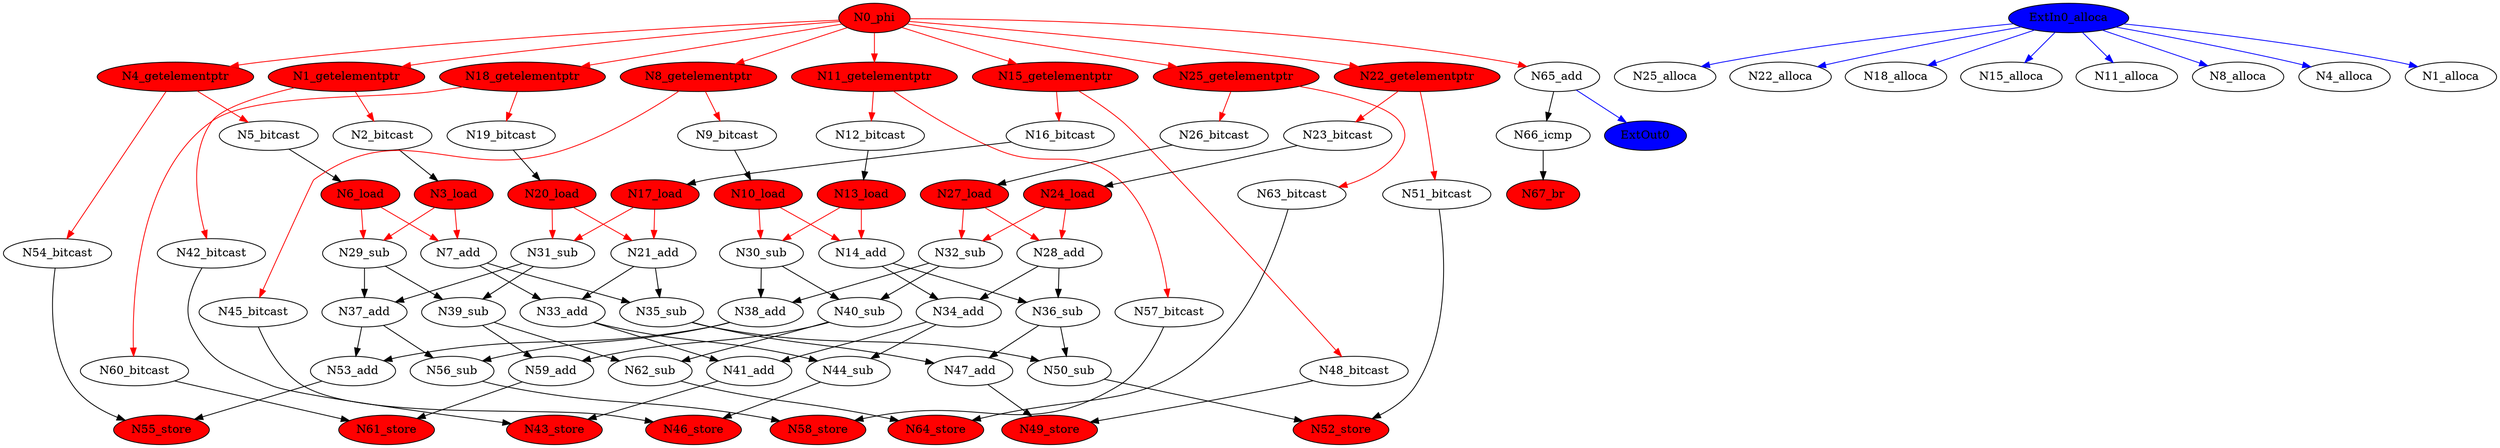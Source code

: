 digraph "hadamard.ir_HadamardSAD8x8_%72.2" {
frequency = 1.000000
N0_phi [weight = 1, forbidden = 1, style = filled, fillcolor = red]
N1_getelementptr [weight = 1, forbidden = 1, style = filled, fillcolor = red]
N2_bitcast [weight = 1, forbidden = 0]
N3_load [weight = 1, forbidden = 1, style = filled, fillcolor = red]
N4_getelementptr [weight = 1, forbidden = 1, style = filled, fillcolor = red]
N5_bitcast [weight = 1, forbidden = 0]
N6_load [weight = 1, forbidden = 1, style = filled, fillcolor = red]
N7_add [weight = 1, forbidden = 0]
N8_getelementptr [weight = 1, forbidden = 1, style = filled, fillcolor = red]
N9_bitcast [weight = 1, forbidden = 0]
N10_load [weight = 1, forbidden = 1, style = filled, fillcolor = red]
N11_getelementptr [weight = 1, forbidden = 1, style = filled, fillcolor = red]
N12_bitcast [weight = 1, forbidden = 0]
N13_load [weight = 1, forbidden = 1, style = filled, fillcolor = red]
N14_add [weight = 1, forbidden = 0]
N15_getelementptr [weight = 1, forbidden = 1, style = filled, fillcolor = red]
N16_bitcast [weight = 1, forbidden = 0]
N17_load [weight = 1, forbidden = 1, style = filled, fillcolor = red]
N18_getelementptr [weight = 1, forbidden = 1, style = filled, fillcolor = red]
N19_bitcast [weight = 1, forbidden = 0]
N20_load [weight = 1, forbidden = 1, style = filled, fillcolor = red]
N21_add [weight = 1, forbidden = 0]
N22_getelementptr [weight = 1, forbidden = 1, style = filled, fillcolor = red]
N23_bitcast [weight = 1, forbidden = 0]
N24_load [weight = 1, forbidden = 1, style = filled, fillcolor = red]
N25_getelementptr [weight = 1, forbidden = 1, style = filled, fillcolor = red]
N26_bitcast [weight = 1, forbidden = 0]
N27_load [weight = 1, forbidden = 1, style = filled, fillcolor = red]
N28_add [weight = 1, forbidden = 0]
N29_sub [weight = 1, forbidden = 0]
N30_sub [weight = 1, forbidden = 0]
N31_sub [weight = 1, forbidden = 0]
N32_sub [weight = 1, forbidden = 0]
N33_add [weight = 1, forbidden = 0]
N34_add [weight = 1, forbidden = 0]
N35_sub [weight = 1, forbidden = 0]
N36_sub [weight = 1, forbidden = 0]
N37_add [weight = 1, forbidden = 0]
N38_add [weight = 1, forbidden = 0]
N39_sub [weight = 1, forbidden = 0]
N40_sub [weight = 1, forbidden = 0]
N41_add [weight = 1, forbidden = 0]
N42_bitcast [weight = 1, forbidden = 0]
N43_store [weight = 1, forbidden = 1, style = filled, fillcolor = red]
N44_sub [weight = 1, forbidden = 0]
N45_bitcast [weight = 1, forbidden = 0]
N46_store [weight = 1, forbidden = 1, style = filled, fillcolor = red]
N47_add [weight = 1, forbidden = 0]
N48_bitcast [weight = 1, forbidden = 0]
N49_store [weight = 1, forbidden = 1, style = filled, fillcolor = red]
N50_sub [weight = 1, forbidden = 0]
N51_bitcast [weight = 1, forbidden = 0]
N52_store [weight = 1, forbidden = 1, style = filled, fillcolor = red]
N53_add [weight = 1, forbidden = 0]
N54_bitcast [weight = 1, forbidden = 0]
N55_store [weight = 1, forbidden = 1, style = filled, fillcolor = red]
N56_sub [weight = 1, forbidden = 0]
N57_bitcast [weight = 1, forbidden = 0]
N58_store [weight = 1, forbidden = 1, style = filled, fillcolor = red]
N59_add [weight = 1, forbidden = 0]
N60_bitcast [weight = 1, forbidden = 0]
N61_store [weight = 1, forbidden = 1, style = filled, fillcolor = red]
N62_sub [weight = 1, forbidden = 0]
N63_bitcast [weight = 1, forbidden = 0]
N64_store [weight = 1, forbidden = 1, style = filled, fillcolor = red]
N65_add [weight = 1, forbidden = 0]
N66_icmp [weight = 1, forbidden = 0]
N67_br [weight = 1, forbidden = 1, style = filled, fillcolor = red]
N0_phi -> N65_add [color = red];
N0_phi -> N25_getelementptr [color = red];
N0_phi -> N22_getelementptr [color = red];
N0_phi -> N18_getelementptr [color = red];
N0_phi -> N15_getelementptr [color = red];
N0_phi -> N11_getelementptr [color = red];
N0_phi -> N8_getelementptr [color = red];
N0_phi -> N4_getelementptr [color = red];
N0_phi -> N1_getelementptr [color = red];
N1_getelementptr -> N42_bitcast [color = red];
N1_getelementptr -> N2_bitcast [color = red];
N2_bitcast -> N3_load;
N3_load -> N29_sub [color = red];
N3_load -> N7_add [color = red];
N4_getelementptr -> N54_bitcast [color = red];
N4_getelementptr -> N5_bitcast [color = red];
N5_bitcast -> N6_load;
N6_load -> N29_sub [color = red];
N6_load -> N7_add [color = red];
N7_add -> N35_sub;
N7_add -> N33_add;
N8_getelementptr -> N45_bitcast [color = red];
N8_getelementptr -> N9_bitcast [color = red];
N9_bitcast -> N10_load;
N10_load -> N30_sub [color = red];
N10_load -> N14_add [color = red];
N11_getelementptr -> N57_bitcast [color = red];
N11_getelementptr -> N12_bitcast [color = red];
N12_bitcast -> N13_load;
N13_load -> N30_sub [color = red];
N13_load -> N14_add [color = red];
N14_add -> N36_sub;
N14_add -> N34_add;
N15_getelementptr -> N48_bitcast [color = red];
N15_getelementptr -> N16_bitcast [color = red];
N16_bitcast -> N17_load;
N17_load -> N31_sub [color = red];
N17_load -> N21_add [color = red];
N18_getelementptr -> N60_bitcast [color = red];
N18_getelementptr -> N19_bitcast [color = red];
N19_bitcast -> N20_load;
N20_load -> N31_sub [color = red];
N20_load -> N21_add [color = red];
N21_add -> N35_sub;
N21_add -> N33_add;
N22_getelementptr -> N51_bitcast [color = red];
N22_getelementptr -> N23_bitcast [color = red];
N23_bitcast -> N24_load;
N24_load -> N32_sub [color = red];
N24_load -> N28_add [color = red];
N25_getelementptr -> N63_bitcast [color = red];
N25_getelementptr -> N26_bitcast [color = red];
N26_bitcast -> N27_load;
N27_load -> N32_sub [color = red];
N27_load -> N28_add [color = red];
N28_add -> N36_sub;
N28_add -> N34_add;
N29_sub -> N39_sub;
N29_sub -> N37_add;
N30_sub -> N40_sub;
N30_sub -> N38_add;
N31_sub -> N39_sub;
N31_sub -> N37_add;
N32_sub -> N40_sub;
N32_sub -> N38_add;
N33_add -> N44_sub;
N33_add -> N41_add;
N34_add -> N44_sub;
N34_add -> N41_add;
N35_sub -> N50_sub;
N35_sub -> N47_add;
N36_sub -> N50_sub;
N36_sub -> N47_add;
N37_add -> N56_sub;
N37_add -> N53_add;
N38_add -> N56_sub;
N38_add -> N53_add;
N39_sub -> N62_sub;
N39_sub -> N59_add;
N40_sub -> N62_sub;
N40_sub -> N59_add;
N41_add -> N43_store;
N42_bitcast -> N43_store;
N44_sub -> N46_store;
N45_bitcast -> N46_store;
N47_add -> N49_store;
N48_bitcast -> N49_store;
N50_sub -> N52_store;
N51_bitcast -> N52_store;
N53_add -> N55_store;
N54_bitcast -> N55_store;
N56_sub -> N58_store;
N57_bitcast -> N58_store;
N59_add -> N61_store;
N60_bitcast -> N61_store;
N62_sub -> N64_store;
N63_bitcast -> N64_store;
N65_add -> N66_icmp;
N66_icmp -> N67_br;
ExtIn0_alloca[style = filled, fillcolor = blue]
ExtIn0_alloca -> N25_alloca [color = blue];
ExtIn0_alloca -> N22_alloca [color = blue];
ExtIn0_alloca -> N18_alloca [color = blue];
ExtIn0_alloca -> N15_alloca [color = blue];
ExtIn0_alloca -> N11_alloca [color = blue];
ExtIn0_alloca -> N8_alloca [color = blue];
ExtIn0_alloca -> N4_alloca [color = blue];
ExtIn0_alloca -> N1_alloca [color = blue];
ExtOut0 [style = filled, fillcolor = blue]
N65_add -> ExtOut0 [color = blue];
}